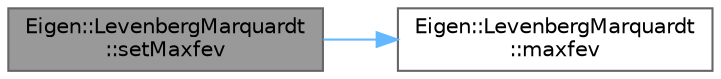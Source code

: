 digraph "Eigen::LevenbergMarquardt::setMaxfev"
{
 // LATEX_PDF_SIZE
  bgcolor="transparent";
  edge [fontname=Helvetica,fontsize=10,labelfontname=Helvetica,labelfontsize=10];
  node [fontname=Helvetica,fontsize=10,shape=box,height=0.2,width=0.4];
  rankdir="LR";
  Node1 [id="Node000001",label="Eigen::LevenbergMarquardt\l::setMaxfev",height=0.2,width=0.4,color="gray40", fillcolor="grey60", style="filled", fontcolor="black",tooltip=" "];
  Node1 -> Node2 [id="edge1_Node000001_Node000002",color="steelblue1",style="solid",tooltip=" "];
  Node2 [id="Node000002",label="Eigen::LevenbergMarquardt\l::maxfev",height=0.2,width=0.4,color="grey40", fillcolor="white", style="filled",URL="$class_eigen_1_1_levenberg_marquardt.html#a495894dde1fedfba97721f6b4a076901",tooltip=" "];
}
